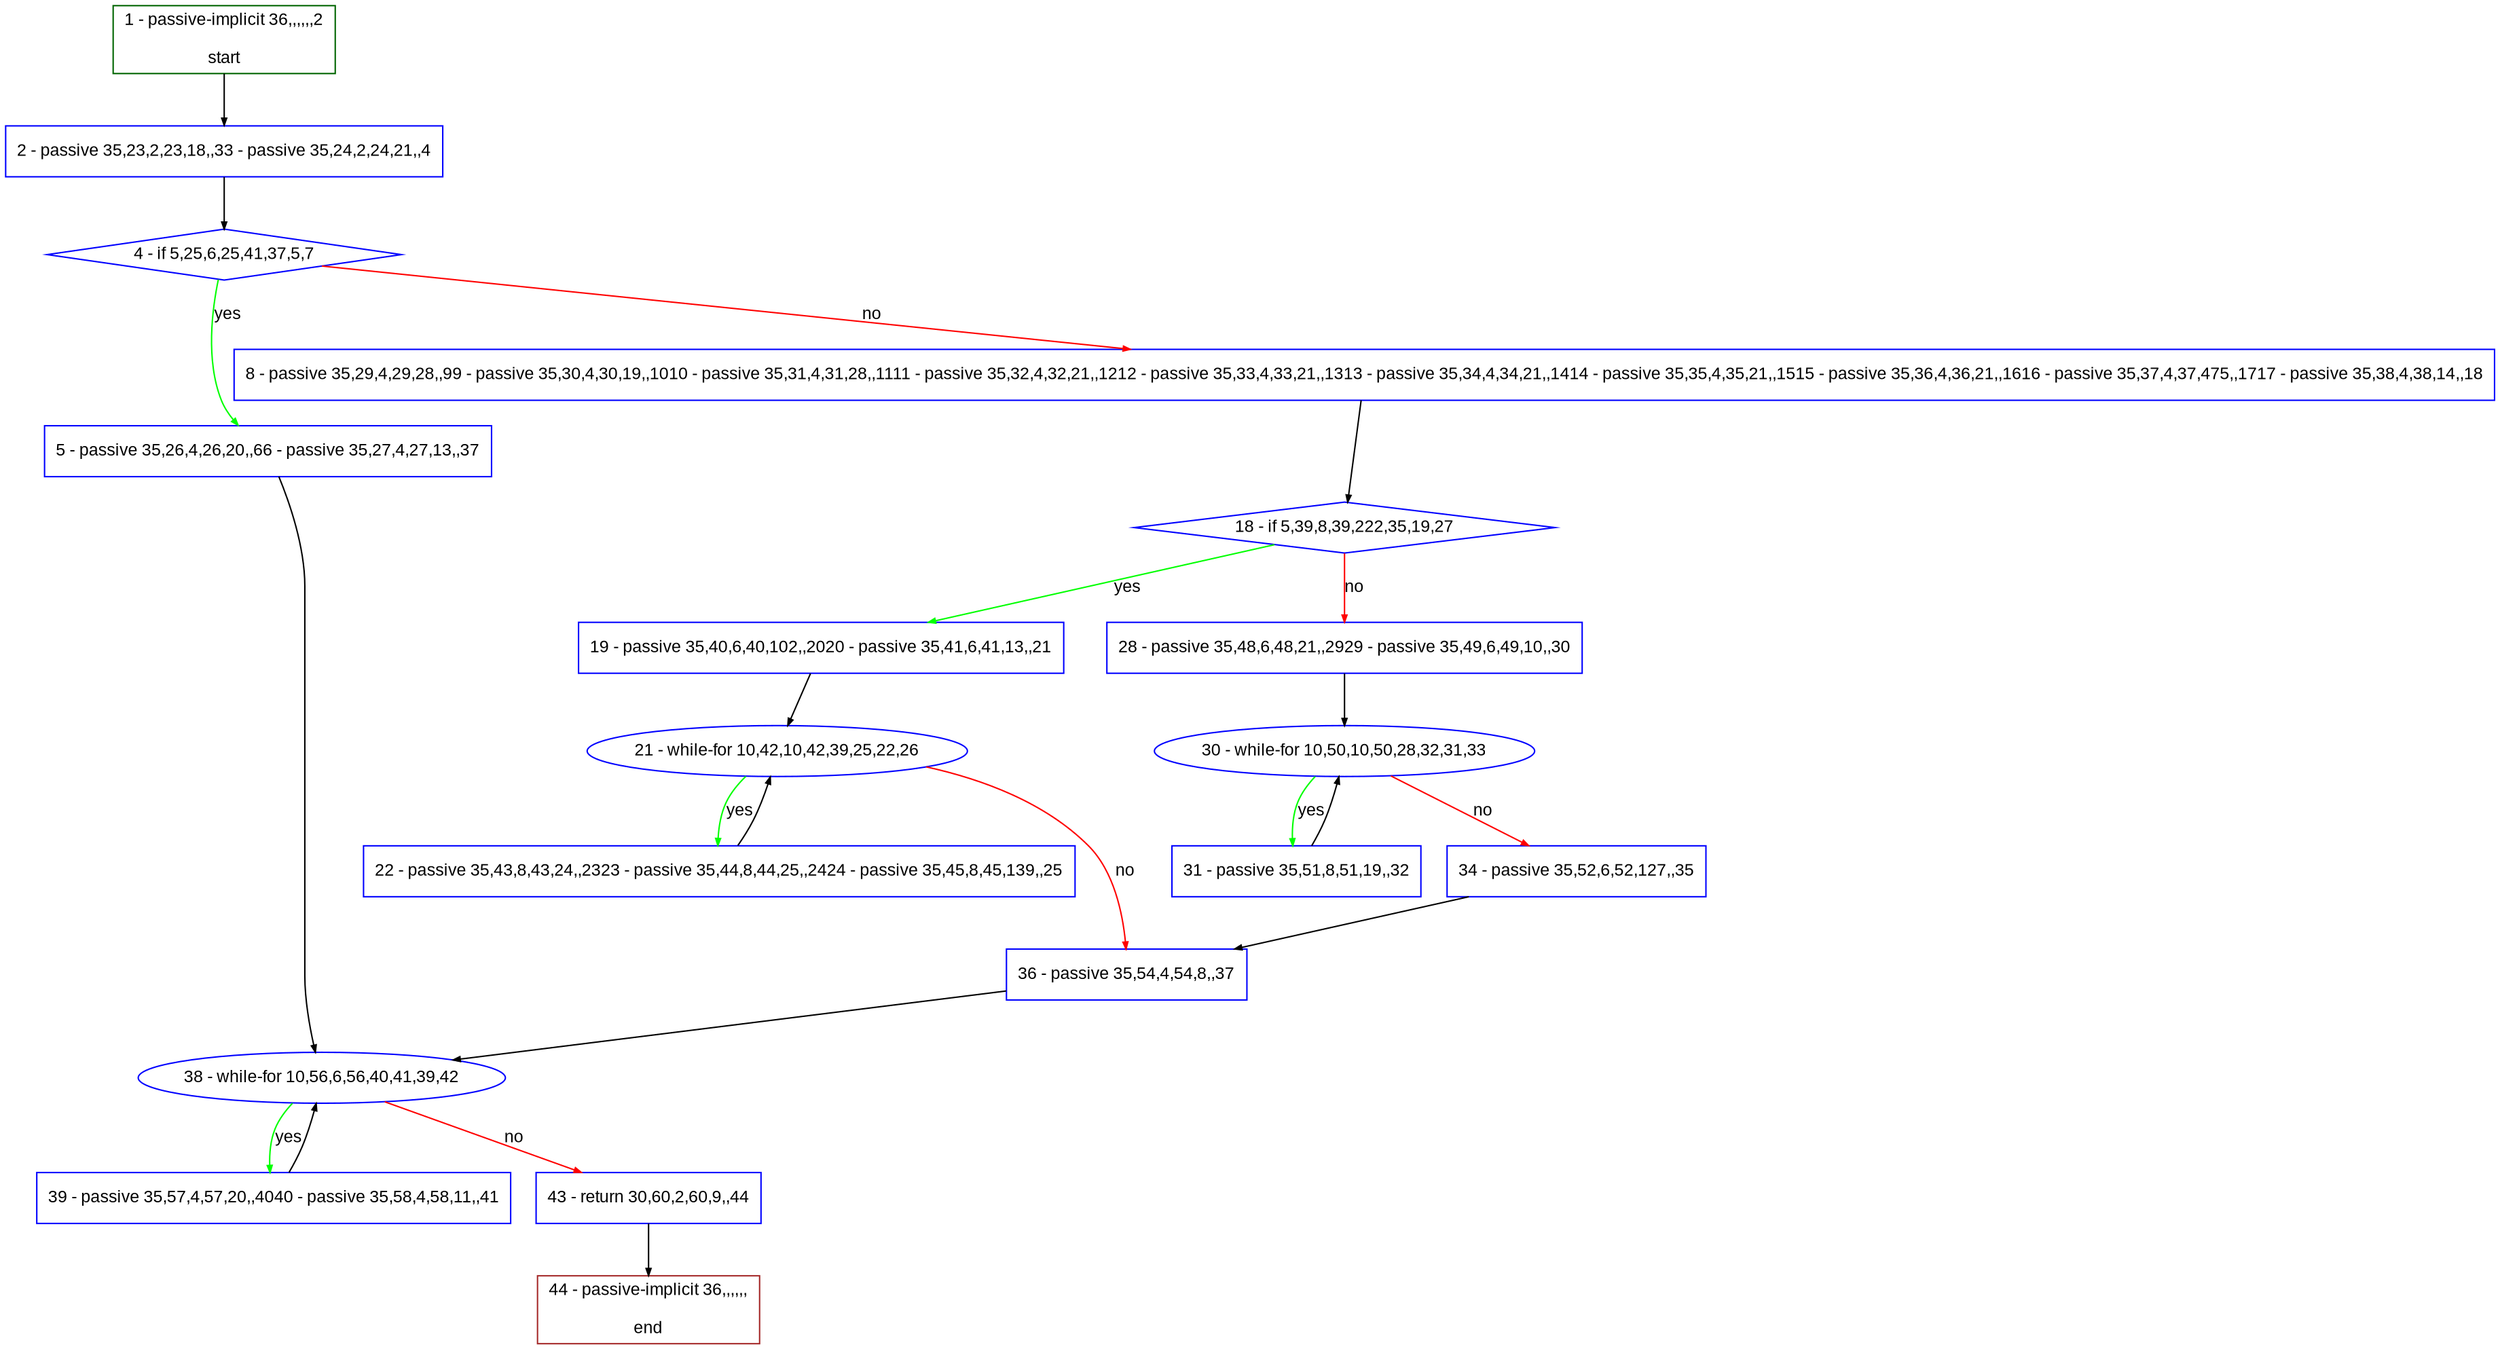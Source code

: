 digraph "" {
  graph [pack="true", label="", fontsize="12", packmode="clust", fontname="Arial", fillcolor="#FFFFCC", bgcolor="white", style="rounded,filled", compound="true"];
  node [node_initialized="no", label="", color="grey", fontsize="12", fillcolor="white", fontname="Arial", style="filled", shape="rectangle", compound="true", fixedsize="false"];
  edge [fontcolor="black", arrowhead="normal", arrowtail="none", arrowsize="0.5", ltail="", label="", color="black", fontsize="12", lhead="", fontname="Arial", dir="forward", compound="true"];
  __N1 [label="2 - passive 35,23,2,23,18,,33 - passive 35,24,2,24,21,,4", color="#0000ff", fillcolor="#ffffff", style="filled", shape="box"];
  __N2 [label="1 - passive-implicit 36,,,,,,2\n\nstart", color="#006400", fillcolor="#ffffff", style="filled", shape="box"];
  __N3 [label="4 - if 5,25,6,25,41,37,5,7", color="#0000ff", fillcolor="#ffffff", style="filled", shape="diamond"];
  __N4 [label="5 - passive 35,26,4,26,20,,66 - passive 35,27,4,27,13,,37", color="#0000ff", fillcolor="#ffffff", style="filled", shape="box"];
  __N5 [label="8 - passive 35,29,4,29,28,,99 - passive 35,30,4,30,19,,1010 - passive 35,31,4,31,28,,1111 - passive 35,32,4,32,21,,1212 - passive 35,33,4,33,21,,1313 - passive 35,34,4,34,21,,1414 - passive 35,35,4,35,21,,1515 - passive 35,36,4,36,21,,1616 - passive 35,37,4,37,475,,1717 - passive 35,38,4,38,14,,18", color="#0000ff", fillcolor="#ffffff", style="filled", shape="box"];
  __N6 [label="38 - while-for 10,56,6,56,40,41,39,42", color="#0000ff", fillcolor="#ffffff", style="filled", shape="oval"];
  __N7 [label="18 - if 5,39,8,39,222,35,19,27", color="#0000ff", fillcolor="#ffffff", style="filled", shape="diamond"];
  __N8 [label="19 - passive 35,40,6,40,102,,2020 - passive 35,41,6,41,13,,21", color="#0000ff", fillcolor="#ffffff", style="filled", shape="box"];
  __N9 [label="28 - passive 35,48,6,48,21,,2929 - passive 35,49,6,49,10,,30", color="#0000ff", fillcolor="#ffffff", style="filled", shape="box"];
  __N10 [label="21 - while-for 10,42,10,42,39,25,22,26", color="#0000ff", fillcolor="#ffffff", style="filled", shape="oval"];
  __N11 [label="22 - passive 35,43,8,43,24,,2323 - passive 35,44,8,44,25,,2424 - passive 35,45,8,45,139,,25", color="#0000ff", fillcolor="#ffffff", style="filled", shape="box"];
  __N12 [label="36 - passive 35,54,4,54,8,,37", color="#0000ff", fillcolor="#ffffff", style="filled", shape="box"];
  __N13 [label="30 - while-for 10,50,10,50,28,32,31,33", color="#0000ff", fillcolor="#ffffff", style="filled", shape="oval"];
  __N14 [label="31 - passive 35,51,8,51,19,,32", color="#0000ff", fillcolor="#ffffff", style="filled", shape="box"];
  __N15 [label="34 - passive 35,52,6,52,127,,35", color="#0000ff", fillcolor="#ffffff", style="filled", shape="box"];
  __N16 [label="39 - passive 35,57,4,57,20,,4040 - passive 35,58,4,58,11,,41", color="#0000ff", fillcolor="#ffffff", style="filled", shape="box"];
  __N17 [label="43 - return 30,60,2,60,9,,44", color="#0000ff", fillcolor="#ffffff", style="filled", shape="box"];
  __N18 [label="44 - passive-implicit 36,,,,,,\n\nend", color="#a52a2a", fillcolor="#ffffff", style="filled", shape="box"];
  __N2 -> __N1 [arrowhead="normal", arrowtail="none", color="#000000", label="", dir="forward"];
  __N1 -> __N3 [arrowhead="normal", arrowtail="none", color="#000000", label="", dir="forward"];
  __N3 -> __N4 [arrowhead="normal", arrowtail="none", color="#00ff00", label="yes", dir="forward"];
  __N3 -> __N5 [arrowhead="normal", arrowtail="none", color="#ff0000", label="no", dir="forward"];
  __N4 -> __N6 [arrowhead="normal", arrowtail="none", color="#000000", label="", dir="forward"];
  __N5 -> __N7 [arrowhead="normal", arrowtail="none", color="#000000", label="", dir="forward"];
  __N7 -> __N8 [arrowhead="normal", arrowtail="none", color="#00ff00", label="yes", dir="forward"];
  __N7 -> __N9 [arrowhead="normal", arrowtail="none", color="#ff0000", label="no", dir="forward"];
  __N8 -> __N10 [arrowhead="normal", arrowtail="none", color="#000000", label="", dir="forward"];
  __N10 -> __N11 [arrowhead="normal", arrowtail="none", color="#00ff00", label="yes", dir="forward"];
  __N11 -> __N10 [arrowhead="normal", arrowtail="none", color="#000000", label="", dir="forward"];
  __N10 -> __N12 [arrowhead="normal", arrowtail="none", color="#ff0000", label="no", dir="forward"];
  __N9 -> __N13 [arrowhead="normal", arrowtail="none", color="#000000", label="", dir="forward"];
  __N13 -> __N14 [arrowhead="normal", arrowtail="none", color="#00ff00", label="yes", dir="forward"];
  __N14 -> __N13 [arrowhead="normal", arrowtail="none", color="#000000", label="", dir="forward"];
  __N13 -> __N15 [arrowhead="normal", arrowtail="none", color="#ff0000", label="no", dir="forward"];
  __N15 -> __N12 [arrowhead="normal", arrowtail="none", color="#000000", label="", dir="forward"];
  __N12 -> __N6 [arrowhead="normal", arrowtail="none", color="#000000", label="", dir="forward"];
  __N6 -> __N16 [arrowhead="normal", arrowtail="none", color="#00ff00", label="yes", dir="forward"];
  __N16 -> __N6 [arrowhead="normal", arrowtail="none", color="#000000", label="", dir="forward"];
  __N6 -> __N17 [arrowhead="normal", arrowtail="none", color="#ff0000", label="no", dir="forward"];
  __N17 -> __N18 [arrowhead="normal", arrowtail="none", color="#000000", label="", dir="forward"];
}
